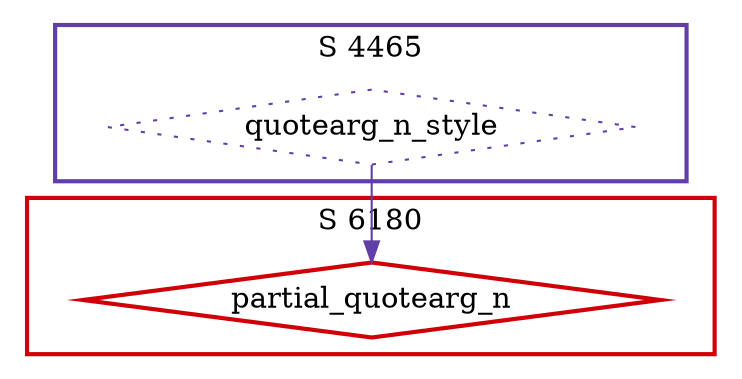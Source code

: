 digraph G {
  ratio=0.500000;
  "UV quotearg_n_style (4465)" [shape=diamond, label="quotearg_n_style",
                                color="#6040A8", style=dotted];
  "UV partial_quotearg_n (6180)" [shape=diamond, label="partial_quotearg_n",
                                  color="#D00008", style=bold];
  
  subgraph cluster_6180 { label="S 6180";
    color="#D00008";
    style=bold;
    "UV partial_quotearg_n (6180)"; };
  subgraph cluster_4465 { label="S 4465";
    color="#6040A8";
    style=bold;
    "UV quotearg_n_style (4465)"; };
  
  "UV quotearg_n_style (4465)" -> "UV partial_quotearg_n (6180)" [color="#6040A8"];
  
  }